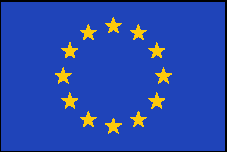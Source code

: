 size(4cm,6cm);
pen euflagblue=rgb(31/256,68/256,186/256);
pen euflagyellow=rgb(254/256,203/256,11/256);
real flagheight=2.0, flagwidth=3;
path flag_outline=shift(-flagwidth/2,-flagheight/2)*scale(flagwidth,flagheight)*unitsquare;
filldraw(flag_outline,euflagblue);
path unitstar=dir(90)--dir(234)--dir(18)--dir(162)--dir(306)--cycle;
path star=scale(1/9)*unitstar;
for(int k: sequence(12)) {fill(shift(2/3*dir(k*30))*star,euflagyellow);}

